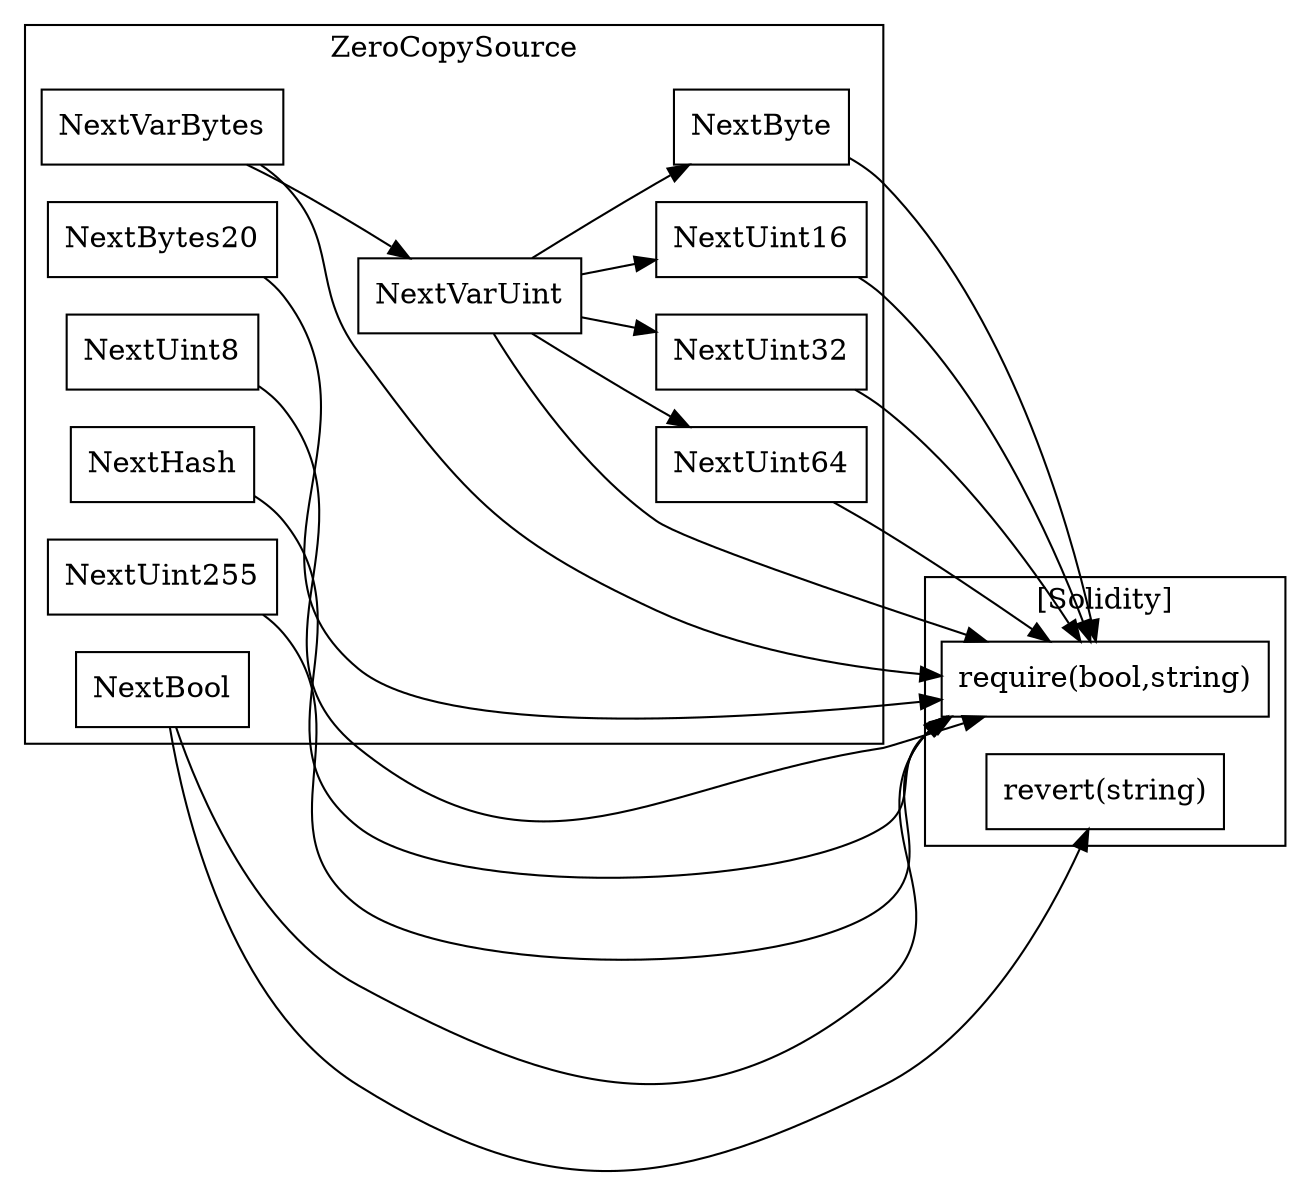 strict digraph {
rankdir="LR"
node [shape=box]
subgraph cluster_789_ZeroCopySource {
label = "ZeroCopySource"
"789_NextUint64" [label="NextUint64"]
"789_NextUint255" [label="NextUint255"]
"789_NextVarUint" [label="NextVarUint"]
"789_NextBytes20" [label="NextBytes20"]
"789_NextVarBytes" [label="NextVarBytes"]
"789_NextUint8" [label="NextUint8"]
"789_NextUint32" [label="NextUint32"]
"789_NextUint16" [label="NextUint16"]
"789_NextHash" [label="NextHash"]
"789_NextByte" [label="NextByte"]
"789_NextBool" [label="NextBool"]
"789_NextVarUint" -> "789_NextUint16"
"789_NextVarBytes" -> "789_NextVarUint"
"789_NextVarUint" -> "789_NextUint32"
"789_NextVarUint" -> "789_NextUint64"
"789_NextVarUint" -> "789_NextByte"
}subgraph cluster_solidity {
label = "[Solidity]"
"revert(string)" 
"require(bool,string)" 
"789_NextBytes20" -> "require(bool,string)"
"789_NextUint16" -> "require(bool,string)"
"789_NextByte" -> "require(bool,string)"
"789_NextVarBytes" -> "require(bool,string)"
"789_NextUint8" -> "require(bool,string)"
"789_NextBool" -> "require(bool,string)"
"789_NextHash" -> "require(bool,string)"
"789_NextVarUint" -> "require(bool,string)"
"789_NextUint255" -> "require(bool,string)"
"789_NextBool" -> "revert(string)"
"789_NextUint64" -> "require(bool,string)"
"789_NextUint32" -> "require(bool,string)"
}
}